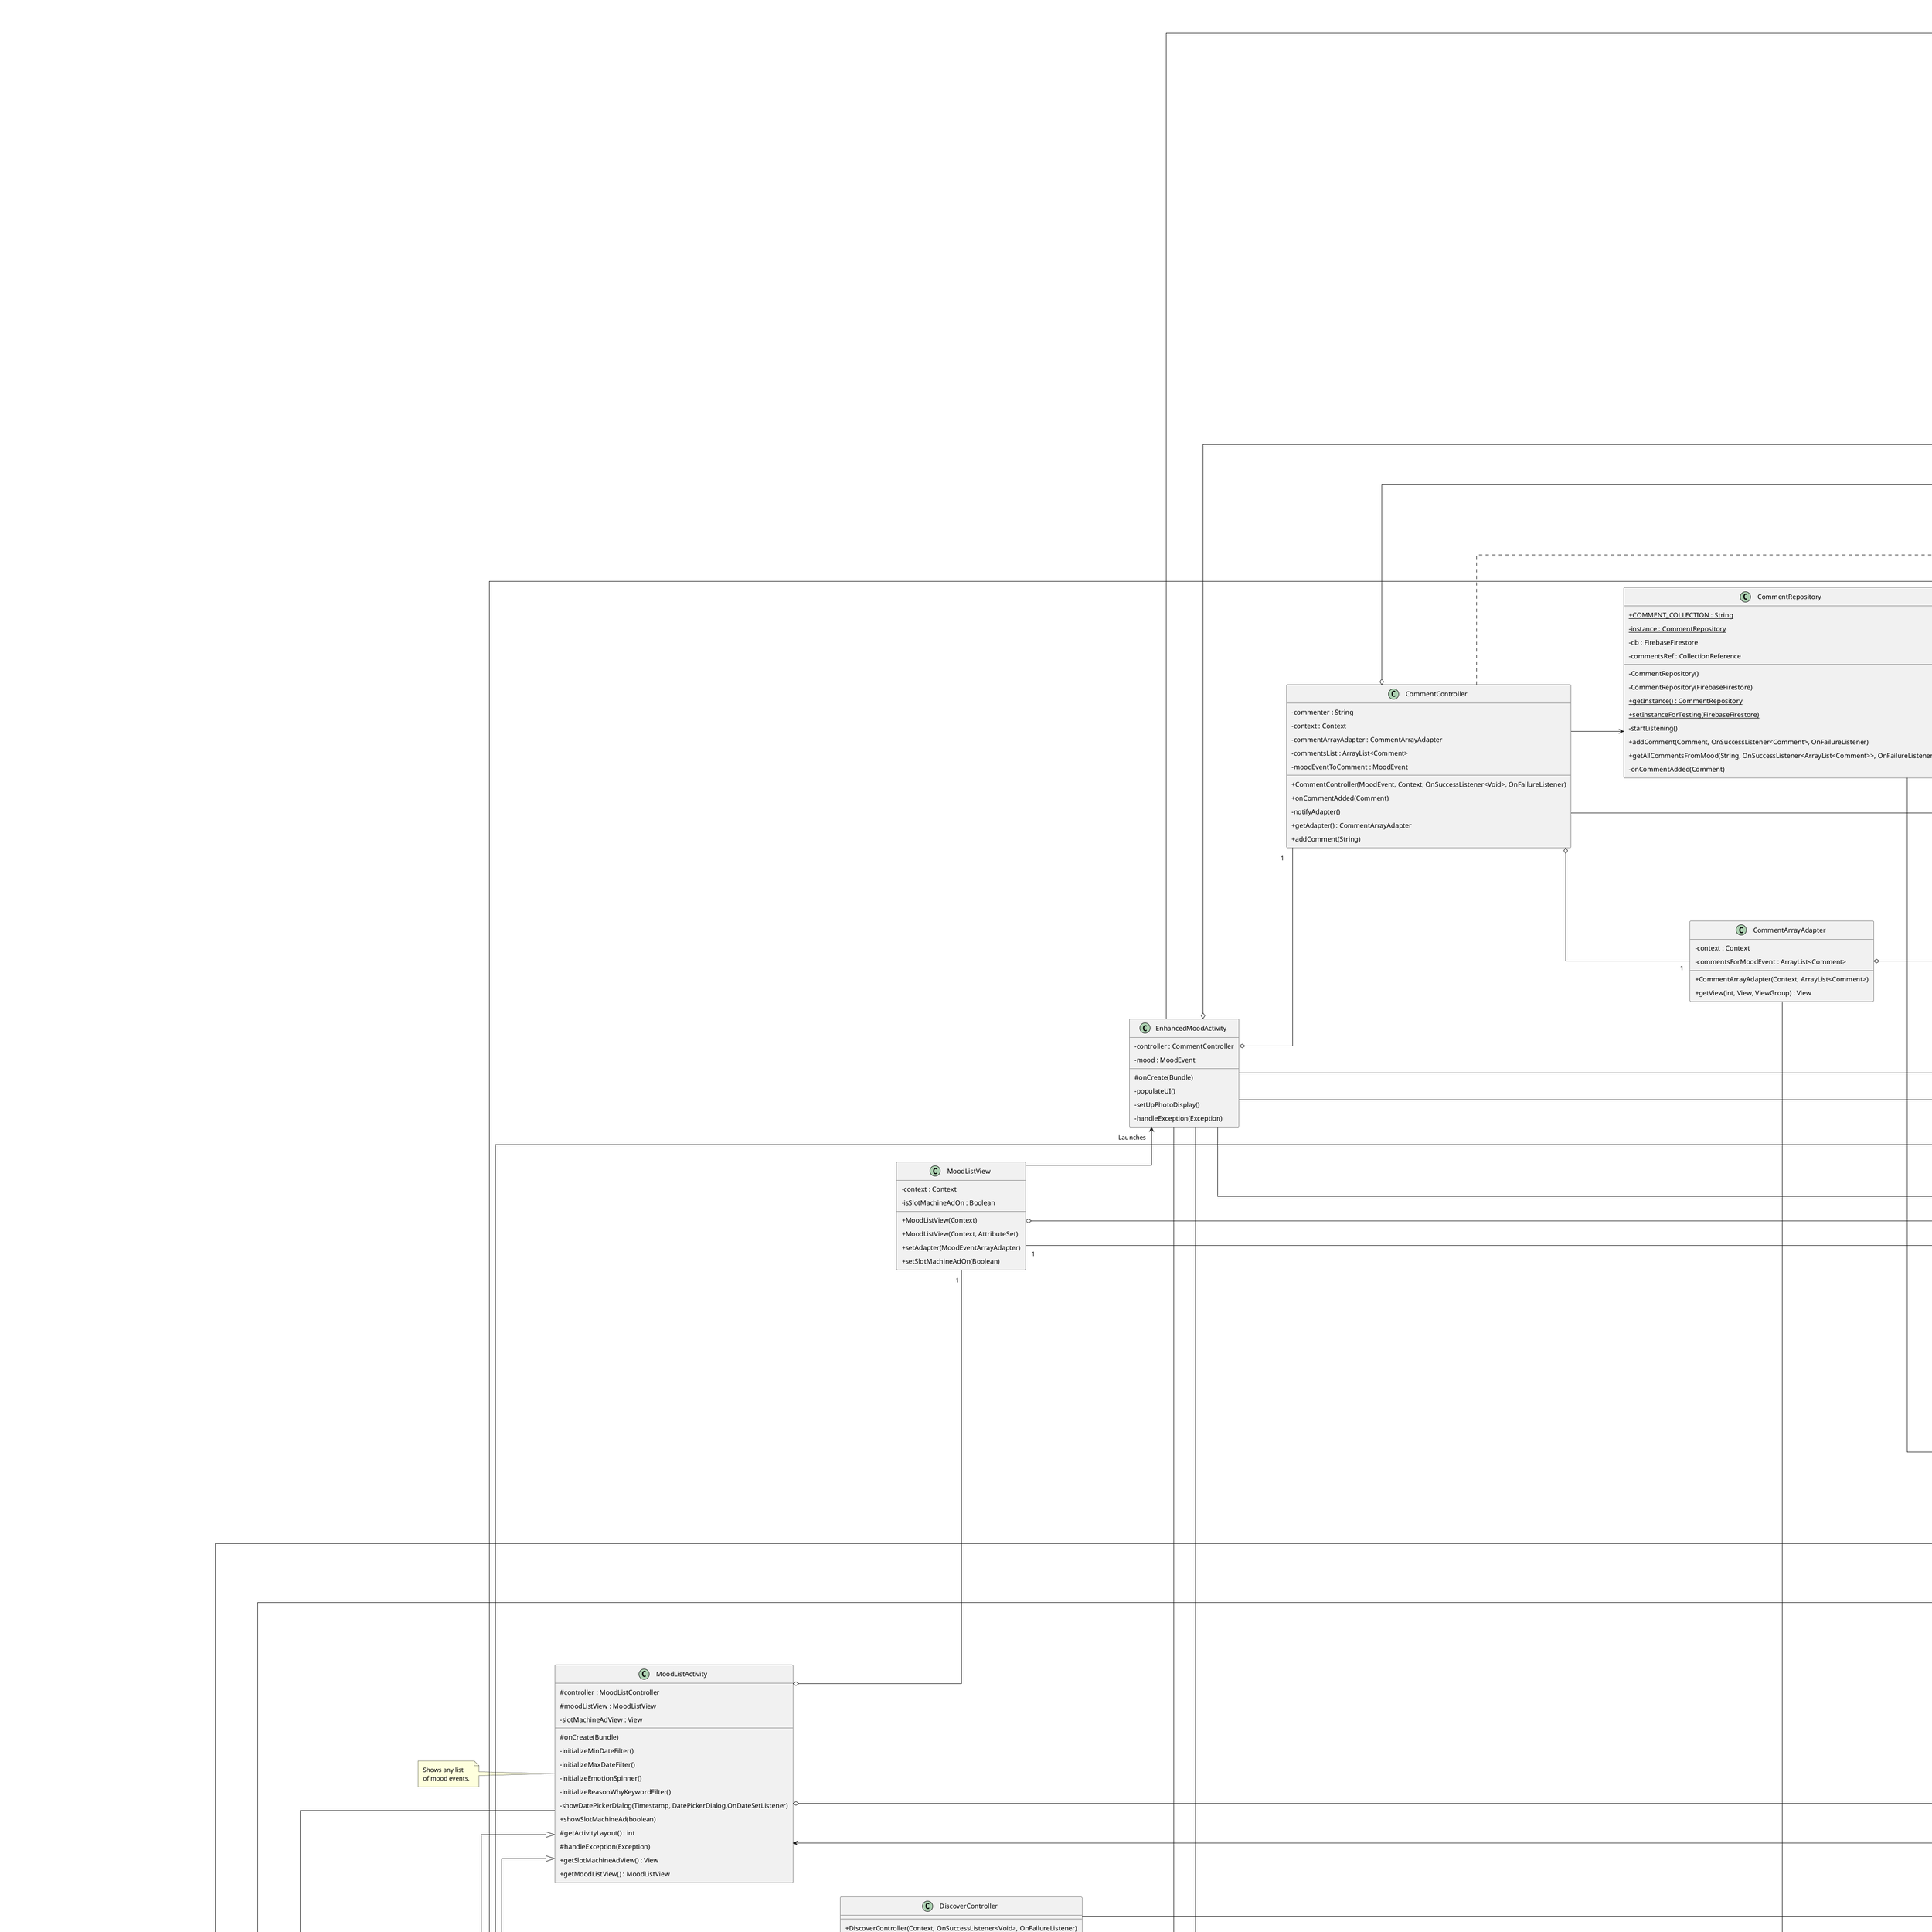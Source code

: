 @startuml

skinparam classAttributeIconSize 0
skinparam linetype ortho
left to right direction
skinparam nodesep 100
skinparam ranksep 100
skinparam padding 5

class FollowRequestsActivity {
    controller : FollowRequestController
    NoFollowRequests : TextView
    + setvisible()
    + setnotvisible()
    # onCreate(Bundle)
    # getActivityLayout() : int
}
FollowRequestsActivity --|> BaseActivity

class MoodHistoryController {
    - poster : String
    + MoodHistoryController(Context, String, OnSuccessListener<Void>, OnFailureListener)
    + doesBelongInOriginal(MoodEvent) : boolean
    + isPosterAllowed(String) : boolean
}
MoodHistoryController --|> MoodListController

class MoodEvent {
    + {static} CREATOR : Creator<MoodEvent>
    - id : String
    - creationDateTime : Timestamp
    - posterUsername : String
    - dateTime : Timestamp
    - emotion : Emotion
    - isPrivate : Boolean
    - socialSituation : SocialSituation

    - text : String
    - photoURL : String
    - location : GeoPoint
    + MoodEvent()
    + MoodEvent(String, Timestamp, String, Timestamp, Emotion)
    # MoodEvent(Parcel)
    + getId() : String
    + setId(String)
    + getCreationDateTime() : Timestamp
    + setCreationDateTime(Timestamp)
    + getDateTime() : Timestamp
    + setDateTime(Timestamp)
    + getPosterUsername() : String
    + setPosterUsername(String)
    + getEmotion() : Emotion
    + setEmotion(Emotion)
    + getSocialSituation() : SocialSituation
    + setSocialSituation(SocialSituation)
    + getText() : String
    + setText(String)
    + getPhotoURL() : String
    + setPhotoURL(String)
    + getLocation() : GeoPoint
    + setLocation(GeoPoint)
    + getIsPrivate() : Boolean
    + setIsPrivate(Boolean)
    + getStability() : int
    + describeContents() : int
    + writeToParcel(Parcel, int)
    + equals(Object) : boolean
    + hashCode() : int
    + toString() : String
}

class FollowRequestRepository {
    - {static} instance : FollowRequestRepository
    + {static} FOLLOW_REQ_COLLECTION : String
    - db : FirebaseFirestore
    - followReqsRef : CollectionReference
    - FollowRequestRepository()
    - FollowRequestRepository(FirebaseFirestore)
    + {static} getInstance() : FollowRequestRepository
    - startListening()
    + {static} setInstanceForTesting(FirebaseFirestore)
    + addFollowRequest(FollowRequest, OnSuccessListener<FollowRequest>, OnFailureListener)
    + getFollowRequest(String, String, OnSuccessListener<FollowRequest>, OnFailureListener)
    + deleteFollowRequest(String, String, OnSuccessListener<Void>, OnFailureListener)
    + didRequest(String, String, OnSuccessListener<Boolean>, OnFailureListener)
    + acceptRequest(FollowRequest, OnSuccessListener<Follow>, OnFailureListener)
    + getAllRequestsTo(String, OnSuccessListener<ArrayList<FollowRequest>>, OnFailureListener)
    + getAllRequestsFrom(String, OnSuccessListener<ArrayList<FollowRequest>>, OnFailureListener)
    - getCompoundId(String, String) : String
    - onFollowRequestAdded(FollowRequest)
    - onFollowRequestDeleted(String, String)
}
FollowRequestRepository --|> GenericRepository

class LoginActivity {
    - usernameEditText : EditText
    - loginController : LoginController
    # onCreate(Bundle)
    - loginUser()
}

class LocationController {
    - activity : Activity
    - fusedLocationProviderClient : FusedLocationProviderClient
    - permissionLauncher : ActivityResultLauncher<String>
    - locationCallback : LocationCallback
    + LocationController(Activity)
    + getCurrentLocation(LocationCallback)
    - fetchLocationInternal()
}

class UpdateOrDeleteMoodEventActivity {
    - imageCache : LruCache<String,Bitmap>
    - spinnerMood : Spinner
    - spinnerSocial : Spinner
    - checkShareLocation : CheckBox
    - privateCheckbox : CheckBox
    - moodTextEditText : EditText
    - updateOrDeleteMoodEventController : UpdateOrDeleteMoodEventController
    - locationController : LocationController
    - photoImgView : ImageView
    - {static} LOCATION_PERMISSION_REQUEST_CODE : int
    # onCreate(Bundle)
    - onUpdateMoodEvent(MoodEvent)
    - onDeleteMoodEvent(MoodEvent)
    - initializeBorderColors()
    + onRequestPermissionsResult(int, String[], int[])
    - handleException(Exception)
}

class FollowingMoodEventListActivity {
    # onCreate(Bundle)
}
FollowingMoodEventListActivity --|> MoodListActivity

class UserRepository {
    - {static} instance : UserRepository
    - db : FirebaseFirestore
    + {static} USER_COLLECTION : String
    - usersRef : CollectionReference
    - UserRepository()
    + UserRepository(FirebaseFirestore)
    + {static} getInstance() : UserRepository
    + {static} setInstanceForTesting(FirebaseFirestore)
    - startListening()
    + addUser(User, OnSuccessListener<User>, OnFailureListener)
    + doesUserExist(String, OnSuccessListener<User>, OnFailureListener)
    + getUser(String, OnSuccessListener<User>, OnFailureListener)
    + getFollowing(String, OnSuccessListener<ArrayList<String>>, OnFailureListener)
    + getFollowingMoodList(ArrayList<String>, OnSuccessListener<ArrayList<MoodEvent>>, OnFailureListener)
    + getFollowedPublicMoodEventsWithLocation(String, OnSuccessListener<ArrayList<MoodEvent>>, OnFailureListener)
    + getFollowStatusHashMap(String, OnSuccessListener<HashMap<String,FollowStatus>>, OnFailureListener)
    + getFollowerCount(String, OnSuccessListener<Integer>, OnFailureListener)
    + getAllUsers(OnSuccessListener<ArrayList<User>>, OnFailureListener)
    + getMostRecentEmotionFrom(String, OnSuccessListener<Emotion>, OnFailureListener)
    + isUserSad(String, OnSuccessListener<Boolean>, OnFailureListener)
    - onUserAdded(User)
}
UserRepository --|> GenericRepository

class LoginController {
    - authManager : AuthManager
    + LoginController()
    + LoginController(Context)
    + onLoginUser(String, String, OnSuccessListener<User>, OnFailureListener)
    + setAuthManager(AuthManager)
}

class ImageViewScrolling {
    - currentImage : ImageView
    - nextImage : ImageView
    - oldValue : int
    - eventEnd : SpinEventEndListener
    + ImageViewScrolling(Context)
    + ImageViewScrolling(Context, AttributeSet)
    - init(Context)
    + setValueRandom(int, int)
    - setImage(ImageView, int)
    + getValue() : int
    + setEventEnd(SpinEventEndListener)
}

class DiscoverActivity {
    # onCreate(Bundle)
}
DiscoverActivity --|> MoodListActivity

class PersonalJournalController {
    + PersonalJournalController(Context, OnSuccessListener<Void>, OnFailureListener)
    + doesBelongInOriginal(MoodEvent) : boolean
    + isPosterAllowed(String) : boolean
}
PersonalJournalController --|> MoodListController

class FollowButton {
    - context : Context
    - loggedInUser : String
    - profileUser : String
    - followStatus : UserRepository.FollowStatus
    + FollowButton(Context, AttributeSet)
    + initialize(String, UserRepository.FollowStatus)
    - setStyles()
    - onClick(View)
    + hide()
    - handleException(Exception)
    + setFollowStatus(UserRepository.FollowStatus)
    + getFollowStatus() : UserRepository.FollowStatus
}

class MoodEventRepository {
    - {static} instance : MoodEventRepository
    + {static} MOOD_EVENT_COLLECTION : String
    + {static} MOOD_PHOTO_STORAGE_NAME : String
    - db : FirebaseFirestore
    - moodEventRef : CollectionReference
    - MoodEventRepository()
    - MoodEventRepository(FirebaseFirestore)
    + {static} getInstance() : MoodEventRepository
    - startListening()
    + {static} setInstanceForTesting(FirebaseFirestore)
    # isNetworkAvailable(Context) : boolean
    + addMoodEvent(MoodEvent, OnSuccessListener<MoodEvent>, OnFailureListener)
    + getMoodEvent(String, OnSuccessListener<MoodEvent>, OnFailureListener)
    + updateMoodEvent(MoodEvent, Context, OnSuccessListener<MoodEvent>, OnFailureListener)
    + updateMoodEvent(MoodEvent, OnSuccessListener<MoodEvent>, OnFailureListener)
    + deleteMoodEvent(String, Context, OnSuccessListener<String>, OnFailureListener)
    + deleteMoodEvent(String, OnSuccessListener<String>, OnFailureListener)
    + getAllPublicMoodEvents(OnSuccessListener<ArrayList<MoodEvent>>, OnFailureListener)
    + getAllPublicMoodEventsFrom(String, OnSuccessListener<ArrayList<MoodEvent>>, OnFailureListener)
    + getAllMoodEventsFrom(String, OnSuccessListener<ArrayList<MoodEvent>>, OnFailureListener)
    + getRecentPublicMoodEventsFrom(String, OnSuccessListener<ArrayList<MoodEvent>>, OnFailureListener)
    + getAllPrivateMoodEventsFrom(String, OnSuccessListener<ArrayList<MoodEvent>>, OnFailureListener)
    + uploadAndAttachImage(MoodEvent, Uri, OnSuccessListener<MoodEvent>, OnFailureListener)
    + downloadImage(String, OnSuccessListener<Bitmap>, OnFailureListener)
    - onMoodEventAdded(MoodEvent)
    - onMoodEventUpdated(MoodEvent)
    - onMoodEventDeleted(String)
}
MoodEventRepository --|> GenericRepository

class SearchResultArrayAdapter {
    - context : Context
    - users : ArrayList<User>
    - followStatus : HashMap<String,UserRepository.FollowStatus>
    - emotionCache : HashMap<String,Emotion>
    + SearchResultArrayAdapter(Context, ArrayList<User>, HashMap<String,UserRepository.FollowStatus>)
    + getView(int, View, ViewGroup) : View
    + followStatusPut(String, UserRepository.FollowStatus)
}

class SearchController {
    - context : Context
    - session : SessionManager
    - allUsers : ArrayList<User>
    - searchResult : ArrayList<User>
    - adapter : SearchResultArrayAdapter
    - followStatus : HashMap<String,UserRepository.FollowStatus>
    + SearchController(Context)
    + initializeAdapter(OnSuccessListener<Void>, OnFailureListener)
    + searchUsers(String)
    + onUserAdded(User)
    + onFollowAdded(Follow)
    + onFollowDeleted(String, String)
    + onFollowRequestAdded(FollowRequest)
    + onFollowRequestDeleted(String, String)
    + getAdapter() : SearchResultArrayAdapter
    # notifyAdapter()
}
SearchController ..|> UserListener
SearchController ..|> FollowListener
SearchController ..|> FollowRequestListener

class User {
    - username : String
    - hashedPassword : String
    - name : String
    - email : String
    - joinDateTime : Timestamp
    + User()
    + User(String, String, String, String)
    + User(String, String, String, String, Timestamp)
    + getUsername() : String
    + setUsername(String)
    + getHashedPassword() : String
    + setHashedPassword(String)
    + getName() : String
    + setName(String)
    + getEmail() : String
    + setEmail(String)
    + getJoinDateTime() : Timestamp
    + setJoinDateTime(Timestamp)
}

class Comment {
    - id : String
    - moodEventId : String
    - timestamp : Timestamp
    - posterUsername : String
    - text : String
    + Comment()
    + getId() : String
    + setId(String)
    + getMoodEventId() : String
    + setMoodEventId(String)
    + getTimestamp() : Timestamp
    + setTimestamp(Timestamp)
    + getPosterUsername() : String
    + setPosterUsername(String)
    + getText() : String
    + setText(String)
}

class UserProfileActivity {
    - controller : MoodListController
    - followButton : FollowButton
    - session : SessionManager
    - targetUser : String
    - followerCountTv : TextView
    - moodListView : MoodListView
    - backBtn : ImageButton
    # onCreate(Bundle)
    # getActivityLayout() : int
    + onFollowAdded(Follow)
    + onFollowDeleted(String, String)
    - initMyProfile()
    + onFollowRequestAdded(FollowRequest)
    + onFollowRequestDeleted(String, String)
}
UserProfileActivity ..|> FollowListener
UserProfileActivity ..|> FollowRequestListener
UserProfileActivity --|> BaseActivity

class BaseActivity {
    - MOOD_FOLLOWING_LIST_UNSELECTED : Drawable
    - MOOD_FOLLOWING_LIST_SELECTED : Drawable
    - DISCOVER_UNSELECTED : Drawable
    - DISCOVER_SELECTED : Drawable
    - SEARCH_UNSELECTED : Drawable
    - SEARCH_SELECTED : Drawable
    - MAP_UNSELECTED : Drawable
    - MAP_SELECTED : Drawable
    - PROFILE_UNSELECTED : Drawable
    - PROFILE_SELECTED : Drawable
    - moodFollowingListBtn : ImageButton
    - discoverBtn : ImageButton
    - searchBtn : ImageButton
    - mapBtn : ImageButton
    - profileBtn : ImageButton
    # onCreate(Bundle)
    # {abstract} getActivityLayout() : int
    # deselectAllHeaderButtons()
    # selectMoodFollowingListHeaderButton()
    # selectDiscoverHeaderButton()
    # selectSearchHeaderButton()
    # selectMapHeaderButton()
    # selectProfileHeaderButton()
}

class FollowRequest {
    - requester : String
    - requestee : String
    - timestamp : Timestamp
    + FollowRequest()
    + FollowRequest(String, String, Timestamp)
    + getRequester() : String
    + setRequester(String)
    + getRequestee() : String
    + setRequestee(String)
    + getTimestamp() : Timestamp
    + setTimestamp(Timestamp)
}

class FollowRequestController {
    - user : String
    - context : Context
    - adapter : FollowRequestArrayAdapter
    - reqs : ArrayList<FollowRequest>
    + FollowRequestController()
    + FollowRequestController(Context, OnSuccessListener<Void>, OnFailureListener)
    + onFollowRequestAdded(FollowRequest)
    + onFollowRequestDeleted(String, String)
    # insertReq(FollowRequest)
    - notifyAdapter()
    + getAdapter() : FollowRequestArrayAdapter
    + getReqs() : ArrayList<FollowRequest>
    + setReqs(ArrayList<FollowRequest>)
    - updateEmptyState()
}
FollowRequestController ..|> FollowRequestListener

class LocationMoodController {
    - session : SessionManager
    - userRepo : UserRepository
    - moodEventRepo : MoodEventRepository
    + LocationMoodController(Context)
    + getMoodEventsWithLocation(OnSuccessListener<ArrayList<MoodEvent>>, OnFailureListener)
    + getMoodEventsWithLocationAndFollowed(OnSuccessListener<ArrayList<MoodEvent>>, OnFailureListener)
    + getMoodEventWithin5kmFromUser(Location, OnSuccessListener<ArrayList<MoodEvent>>, OnFailureListener)
    - isWithin5km(MoodEvent, Location) : boolean
    - haversine(double, double, double, double) : double
}

class DiscoverController {
    + DiscoverController(Context, OnSuccessListener<Void>, OnFailureListener)
    + doesBelongInOriginal(MoodEvent) : boolean
    + isPosterAllowed(String) : boolean
}
DiscoverController --|> MoodListController

class SignUpController {
    - authManager : AuthManager
    + SignUpController()
    + SignUpController(Context)
    + onSignUpUser(String, String, String, String, String, String, OnSuccessListener<User>, OnFailureListener)
}

class MoodAddActivity {
    - {static} TAG : String
    - {static} SELECT_PICTURE : int
    - addMoodController : AddMoodController
    - locationController : LocationController
    - session : SessionManager
    - spinnerMood : Spinner
    - spinnerSocial : Spinner
    - checkShareLocation : CheckBox
    - privateCheckBox : CheckBox
    - etReasonWhyText : EditText
    - datePicked : EditText
    - btnInsertImage : ImageButton
    - btnSubmit : Button
    - selectedImageUri : Uri
    - socialSituation : SocialSituation
    # onCreate(Bundle)
    - initViews()
    - setupMoodSpinner()
    - setupSocialSpinner()
    - setupDatePicker()
    - setupListeners()
    - handleSubmit()
    - submitMood(MoodEvent)
    # onActivityResult(int, int, Intent)
}

class CommentArrayAdapter {
    - context : Context
    - commentsForMoodEvent : ArrayList<Comment>
    + CommentArrayAdapter(Context, ArrayList<Comment>)
    + getView(int, View, ViewGroup) : View
}

class SearchActivity {
    - controller : SearchController
    # onCreate(Bundle)
    # getActivityLayout() : int
}
SearchActivity --|> BaseActivity

class MapActivity {
    - mMap : GoogleMap
    - spinnerOptions : Spinner
    - locationMoodController : LocationMoodController
    - locationController : LocationController
    - {static} TAG : String
    # onCreate(Bundle)
    + onMapReady(GoogleMap)
    - updateMapMarkers(int)
    - drawMarkers(ArrayList<MoodEvent>)
    - getBitmapFromView(View) : Bitmap
    # getActivityLayout() : int
}
MapActivity --|> BaseActivity

class SignUpActivity {
    - signUpController : SignUpController
    - nameField : EditText
    - emailField : EditText
    - confirmEmailField : EditText
    - usernameField : EditText
    - passwordField : EditText
    - confirmPasswordField : EditText
    # onCreate(Bundle)
    - signUpUser()
}

class MoodEventArrayAdapter {
    - isUsernameActive : boolean
    - moodEvents : ArrayList<MoodEvent>
    - context : Context
    - followStatus : HashMap<String,UserRepository.FollowStatus>
    - imageCache : LruCache<String,Bitmap>
    + MoodEventArrayAdapter(Context, ArrayList<MoodEvent>, HashMap<String,UserRepository.FollowStatus>)
    + getView(int, View, ViewGroup) : View
    + getItemViewType(int) : int
    + getViewTypeCount() : int
    - handleException(Exception)
    + followStatusPut(String, UserRepository.FollowStatus)
    + deactivateUsernames()
}

class SlotMachineActivity {
    - spinBtn : Button
    - image : ImageViewScrolling
    - image2 : ImageViewScrolling
    - image3 : ImageViewScrolling
    - textScore : TextView
    - countDone : int
    - score : int
    # onCreate(Bundle)
    + onSpinFinish(int, int)
}
SlotMachineActivity ..|> SpinEventEndListener

class GenericTextWatcher {
    - editText : EditText
    - errorMsg : String
    - confrimEditText : EditText
    - reasonWhy : String
    + GenericTextWatcher(EditText, String)
    + GenericTextWatcher(EditText, EditText, String)
    + GenericTextWatcher(EditText, String, String)
    + beforeTextChanged(CharSequence, int, int, int)
    + onTextChanged(CharSequence, int, int, int)
    + afterTextChanged(Editable)
    + valid()
    + validateReasonWhy()
}

class MoodListController {
    # context : Context
    # filter : MoodEventListFilter
    # originalMoodEventList : ArrayList<MoodEvent>
    # filteredMoodEventList : ArrayList<MoodEvent>
    # moodAdapter : MoodEventArrayAdapter
    # session : SessionManager
    - view : MoodListActivity
    + MoodListController(Context)
    # initializeArrayAdapter(ArrayList<MoodEvent>, HashMap<String,UserRepository.FollowStatus>)
    - initSlotMachineAd()
    + checkIfSlotMachineAdShouldShow()
    + {abstract} doesBelongInOriginal(MoodEvent) : boolean
    + {abstract} isPosterAllowed(String) : boolean
    + saveFilter()
    + onFollowAdded(Follow)
    + onFollowDeleted(String, String)
    + onFollowRequestAdded(FollowRequest)
    + onFollowRequestDeleted(String, String)
    # shouldUpdateOnFollowStatusUpdate(String, String) : boolean
    + onMoodEventAdded(MoodEvent)
    + onMoodEventDeleted(String)
    + onMoodEventUpdated(MoodEvent)
    # insertMoodEventSortedDateTime(ArrayList<MoodEvent>, MoodEvent)
    # notifyAdapter()
    # handleError(String, Exception)
    + getFilter() : MoodEventListFilter
    + getMoodAdapter() : MoodEventArrayAdapter
}
MoodListController ..|> MoodEventListener
MoodListController ..|> FollowListener
MoodListController ..|> FollowRequestListener

class MoodListView {
    - context : Context
    - isSlotMachineAdOn : Boolean
    + MoodListView(Context)
    + MoodListView(Context, AttributeSet)
    + setAdapter(MoodEventArrayAdapter)
    + setSlotMachineAdOn(Boolean)
}

class AddMoodController {
    - loggedInUser : String
    - context : Context
    + AddMoodController()
    + AddMoodController(Context)
    + onSubmitMood(MoodEvent, Uri, OnSuccessListener<MoodEvent>, OnFailureListener)
    - getImageSize(Uri) : long
    + setLoggedInUser(String)
}

class SessionManager {
    - {static} preferenceName : String
    - {static} isLoggedInKey : String
    - {static} usernameKey : String
    - prefs : SharedPreferences
    - editor : SharedPreferences.Editor
    + SessionManager(Context)
    + saveSession(String)
    + isLoggedIn() : boolean
    + getUsername() : String
    + logout()
}

class FollowRepository {
    - {static} instance : FollowRepository
    + {static} FOLLOW_COLLECTION : String
    - db : FirebaseFirestore
    - followsRef : CollectionReference
    - FollowRepository()
    - FollowRepository(FirebaseFirestore)
    + {static} getInstance() : FollowRepository
    - startListening()
    + {static} setInstanceForTesting(FirebaseFirestore)
    + addFollow(Follow, OnSuccessListener<Follow>, OnFailureListener)
    + getFollow(String, String, OnSuccessListener<Follow>, OnFailureListener)
    + deleteFollow(String, String, OnSuccessListener<Void>, OnFailureListener)
    + isFollowing(String, String, OnSuccessListener<Boolean>, OnFailureListener)
    + {static} getCompoundId(String, String) : String
    - onFollowAdded(Follow)
    - onFollowDeleted(String, String)
}
FollowRepository --|> GenericRepository

class FollowingMoodListController {
    - moodCount : HashMap<String,Integer>
    + FollowingMoodListController(Context, OnSuccessListener<Void>, OnFailureListener)
    - isFollowing(String) : boolean
    - insertInMoodLists(MoodEvent) : boolean
    - removeFromMoodLists(String) : boolean
    + doesBelongInOriginal(MoodEvent) : boolean
    + isPosterAllowed(String) : boolean
    + onMoodEventAdded(MoodEvent)
    + onMoodEventUpdated(MoodEvent)
    + onMoodEventDeleted(String)
    + onFollowAdded(Follow)
    + onFollowDeleted(String, String)
}
FollowingMoodListController --|> MoodListController

class MainActivity {
    # onCreate(Bundle)
}

class Follow {
    - followerUsername : String
    - followedUsername : String
    - timestamp : Timestamp
    + Follow()
    + Follow(String, String)
    + Follow(String, String, Timestamp)
    + getFollowerUsername() : String
    + setFollowerUsername(String)
    + getFollowedUsername() : String
    + setFollowedUsername(String)
    + getTimestamp() : Timestamp
    + setTimestamp(Timestamp)
}

class AuthManager {
    - sessionManager : SessionManager
    + AuthManager(Context)
    + login(String, String, OnSuccessListener<User>, OnFailureListener)
    + signUp(String, String, String, String, OnSuccessListener<User>, OnFailureListener)
    - hashPassword(String) : String
}

class GenericRepository {
    # listeners : Set<Listener>
    - settings : FirebaseFirestoreSettings
    + addListener(Listener) : boolean
    + removeListener(Listener)
    # enableOfflinePersistence(FirebaseFirestore)
    # isNetworkAvailable(Context) : boolean
}

class MoodEventListFilter {
    - minDateTime : Timestamp
    - maxDateTime : Timestamp
    - emotion : Emotion
    - reasonWhyTextKeyword : String
    - sharedLocation : boolean
    + MoodEventListFilter()
    + MoodEventListFilter(Timestamp, Timestamp, Emotion, String, boolean)
    + applyFilter(ArrayList<MoodEvent>) : ArrayList<MoodEvent>
    + wouldBeFiltered(MoodEvent) : boolean
    + getMinDateTime() : Timestamp
    + setMinDateTime(Timestamp)
    + clearMinDateTime()
    + getMaxDateTime() : Timestamp
    + setMaxDateTime(Timestamp)
    + clearMaxDateTime()
    + getEmotion() : Emotion
    + setEmotion(Emotion)
    + clearEmotion()
    + getReasonWhyTextKeyword() : String
    + setReasonWhyTextKeyword(String)
    + clearReasonWhyKeyword()
    + setSharedLocation()
    + clearSharedLocation()
}

class EnhancedMoodActivity {
    - controller : CommentController
    - mood : MoodEvent
    # onCreate(Bundle)
    - populateUI()
    - setUpPhotoDisplay()
    - handleException(Exception)
}

class MoodListActivity {
    # controller : MoodListController
    # moodListView : MoodListView
    - slotMachineAdView : View
    # onCreate(Bundle)
    - initializeMinDateFilter()
    - initializeMaxDateFilter()
    - initializeEmotionSpinner()
    - initializeReasonWhyKeywordFilter()
    - showDatePickerDialog(Timestamp, DatePickerDialog.OnDateSetListener)
    + showSlotMachineAd(boolean)
    # getActivityLayout() : int
    # handleException(Exception)
    + getSlotMachineAdView() : View
    + getMoodListView() : MoodListView
}
MoodListActivity --|> BaseActivity

class FollowRequestArrayAdapter {
    - context : Context
    - requests : ArrayList<FollowRequest>
    + FollowRequestArrayAdapter(Context, ArrayList<FollowRequest>)
    + getView(int, View, ViewGroup) : View
    - handleException(Exception)
}

class CommentController {
    - commenter : String
    - context : Context
    - commentArrayAdapter : CommentArrayAdapter
    - commentsList : ArrayList<Comment>
    - moodEventToComment : MoodEvent
    + CommentController(MoodEvent, Context, OnSuccessListener<Void>, OnFailureListener)
    + onCommentAdded(Comment)
    - notifyAdapter()
    + getAdapter() : CommentArrayAdapter
    + addComment(String)
}
CommentController ..|> CommentListener

class CommentRepository {
    + {static} COMMENT_COLLECTION : String
    - {static} instance : CommentRepository
    - db : FirebaseFirestore
    - commentsRef : CollectionReference
    - CommentRepository()
    - CommentRepository(FirebaseFirestore)
    + {static} getInstance() : CommentRepository
    + {static} setInstanceForTesting(FirebaseFirestore)
    - startListening()
    + addComment(Comment, OnSuccessListener<Comment>, OnFailureListener)
    + getAllCommentsFromMood(String, OnSuccessListener<ArrayList<Comment>>, OnFailureListener)
    - onCommentAdded(Comment)
}
CommentRepository --|> GenericRepository

class UpdateOrDeleteMoodEventController {
    - session : SessionManager
    - context : Context
    + UpdateOrDeleteMoodEventController(Context)
    + onUpdateMoodEvent(MoodEvent, OnSuccessListener<MoodEvent>, OnFailureListener)
    + onDeleteMoodEvent(MoodEvent, OnSuccessListener<String>, OnFailureListener)
}

interface CommentListener {
    onCommentAdded(Comment)
}

interface MoodEventListener {
    onMoodEventAdded(MoodEvent)
    onMoodEventUpdated(MoodEvent)
    onMoodEventDeleted(String)
}

interface LocationCallback {
    onLocationRetrieved(Location)
}

interface SpinEventEndListener {
    onSpinFinish(int, int)
}

interface FollowListener {
    onFollowAdded(Follow)
    onFollowDeleted(String, String)
}

interface UserListener {
    onUserAdded(User)
}

interface FollowRequestListener {
    onFollowRequestAdded(FollowRequest)
    onFollowRequestDeleted(String, String)
}

enum SlotMachineSymbol {
    BAR
    SEVEN
    ORANGE
    LEMON
    TRIPLE
    WATERMELON
}

enum FollowStatus {
    FOLLOWING
    REQUESTED
    NEITHER
}

enum Emotion {
    ANGER
    CONFUSION
    DISGUST
    FEAR
    HAPPINESS
    SADNESS
    SHAME
    SURPRISE
    LAUGHTER
}

enum SocialSituation {
    ALONE
    ONE_OTHER
    TWO_OR_MORE_OTHERS
    CROWD
}


' Controllers '
AddMoodController --> "Adds" MoodEvent
AddMoodController --> MoodEventRepository

CommentController o-- "1" CommentArrayAdapter
CommentController o-- "1" MoodEvent
CommentController --> "0..*" Comment
CommentController --> CommentRepository

MoodListController o-- "1" MoodEventListFilter
MoodListController o-- "1" MoodEventArrayAdapter
MoodListController --> MoodListActivity
MoodListController --> MoodEventRepository
MoodListController --> "0..*" MoodEvent
MoodListController --> "Launches" SlotMachineActivity

FollowingMoodListController --> FollowRepository

FollowRequestController o-- "1" FollowRequestArrayAdapter
FollowRequestController --> "0..*" FollowRequest
FollowRequestController --> FollowRequestRepository

LocationMoodController --> UserRepository
LocationMoodController --> MoodEventRepository

LoginController --> "Authenticates with" AuthManager
LoginController --> "Logs in" User

SignUpController --> "Signs up with" AuthManager
SignUpController --> "Signs up" User

SearchController o-- "1" SearchResultArrayAdapter
SearchController o-- "0..*" FollowStatus
SearchController --> "0..*" User
SearchController --> UserRepository

UpdateOrDeleteMoodEventController --> MoodEventRepository
UpdateOrDeleteMoodEventController --> "Updates or deletes" MoodEvent


' Models '
MoodEvent o-- "1" Emotion
MoodEvent o-- "1" SocialSituation


' Repositories '
CommentRepository --> "0..*" Comment
CommentRepository --> "Notifies" CommentListener

FollowRepository --> "0..*" Follow
FollowRepository --> "Notifies" FollowListener

FollowRequestRepository --> "0..*" FollowRequest
FollowRequestRepository --> "Notifies" FollowRequestListener

MoodEventRepository --> "0..*" MoodEvent
MoodEventRepository --> "Notifies" MoodEventListener

UserRepository --> "0..*" User
UserRepository --> "Notifies" UserListener


' Utils '
AuthManager --> "Saves session with" SessionManager
CommentArrayAdapter o-- "0..*" Comment
CommentArrayAdapter --> "Launches" UserProfileActivity

FollowRequestArrayAdapter o-- "0..*" FollowRequest
FollowRequestArrayAdapter --> FollowRequestRepository
FollowRequestArrayAdapter --> "Launches" UserProfileActivity

MoodEventArrayAdapter o-- "0..*" MoodEvent
MoodEventArrayAdapter o-- "0..*" FollowStatus
MoodEventArrayAdapter --> "Launches" UserProfileActivity
MoodEventArrayAdapter --> MoodEventRepository
MoodEventArrayAdapter --> "Shows" Emotion
MoodEventArrayAdapter --> "Shows" SocialSituation
MoodEventArrayAdapter --> FollowButton

SearchResultArrayAdapter o-- "0..*" FollowStatus
SearchResultArrayAdapter --> "0..*" User
SearchResultArrayAdapter --> "Launches" UserProfileActivity

FollowButton o-- "1" FollowStatus
FollowButton --> "Creates" FollowRequest
FollowButton --> FollowRequestRepository
FollowButton --> FollowRepository
FollowButton --> SessionManager

MoodListView o-- "Shows 0..*" MoodEvent
MoodListView --> "Launches" EnhancedMoodActivity

MoodEventListFilter --> "Filters 0..*" MoodEvent


' Views '
BaseActivity --> "Launches" FollowingMoodEventListActivity
BaseActivity --> "Launches" DiscoverActivity
BaseActivity --> "Launches" SearchActivity
BaseActivity --> "Launches" MapActivity
BaseActivity --> "Launches" UserProfileActivity

DiscoverActivity o-- "1" DiscoverController

EnhancedMoodActivity o-- "1" CommentController
EnhancedMoodActivity o-- "Shows details of" MoodEvent
EnhancedMoodActivity --> "Downloads image from" MoodEventRepository
EnhancedMoodActivity --> "Shows" Emotion
EnhancedMoodActivity --> "Shows" SocialSituation
EnhancedMoodActivity --> GenericTextWatcher
EnhancedMoodActivity --> "Launches" UserProfileActivity
EnhancedMoodActivity --> "Launches" UpdateOrDeleteMoodEventActivity

FollowingMoodEventListActivity o-- "1" FollowingMoodListController

FollowRequestsActivity o-- "1" FollowRequestController

LoginActivity o-- "1" LoginController
LoginActivity --> GenericTextWatcher
LoginActivity --> "Launches" SignUpActivity
LoginActivity --> "Launches" FollowingMoodEventListActivity

MainActivity --> "Checks if user is logged in with" SessionManager
MainActivity --> "Launches" LoginActivity
MainActivity --> "Launches" FollowingMoodEventListActivity

MapActivity o-- "1" LocationMoodController
MapActivity o-- "1" LocationController
MapActivity --> "Shows" MoodEvent

MoodAddActivity o-- "1" AddMoodController
MoodAddActivity o-- "1" LocationController
MoodAddActivity o-- "1" Emotion
MoodAddActivity o-- "1" SocialSituation
MoodAddActivity --> GenericTextWatcher
MoodAddActivity --> "Launches" FollowingMoodEventListActivity

MoodListActivity o-- "1" MoodListController
MoodListActivity o-- "1" MoodListView

SearchActivity o-- "1" SearchController

SignUpActivity o-- "1" SignUpController
SignUpActivity --> GenericTextWatcher
SignUpActivity --> "Launches" LoginActivity

SlotMachineActivity --o "3" ImageViewScrolling
SlotMachineActivity --> "6" SlotMachineSymbol

UpdateOrDeleteMoodEventActivity o-- "1" UpdateOrDeleteMoodEventController
UpdateOrDeleteMoodEventActivity o-- "1" LocationController
UpdateOrDeleteMoodEventActivity --> "Shows and requests to update" MoodEvent
UpdateOrDeleteMoodEventActivity --> "Launches" FollowingMoodEventListActivity

UserProfileActivity o-- "1" MoodListController
UserProfileActivity o-- "1" FollowButton
UserProfileActivity o-- "1" MoodListView
UserProfileActivity --> "Launches" MoodAddActivity
UserProfileActivity --> "Launches" LoginActivity
UserProfileActivity --> "Launches" FollowRequestsActivity


' Notes '
note left of GenericRepository : All repositories\ninteract with the\nFirestore database.
note left of BaseActivity : Handles the navigation menu.
note left of AuthManager : Authenticates with the\ndatabase. Responsible\nfor logging in and signing up.
note left of SessionManager : Manages login information\nlocally. Responsible for\nproviding logged in username,\nsigning out, and saving\nlogged in username.
note left of MoodListActivity : Shows any list\nof mood events.
note left of MoodListController : Handles mood event\narrays for MoodListActivity.\nApplies filters, requests\nmood events, updates\non changes, etc.
note left of MainActivity : Redirects user to\nlogin page if not\nlogged in or to the\nhome page otherwise.
note left of MoodEventListFilter : Stores, modifies, and\napplies a filter to\nan array of mood events.

@enduml
